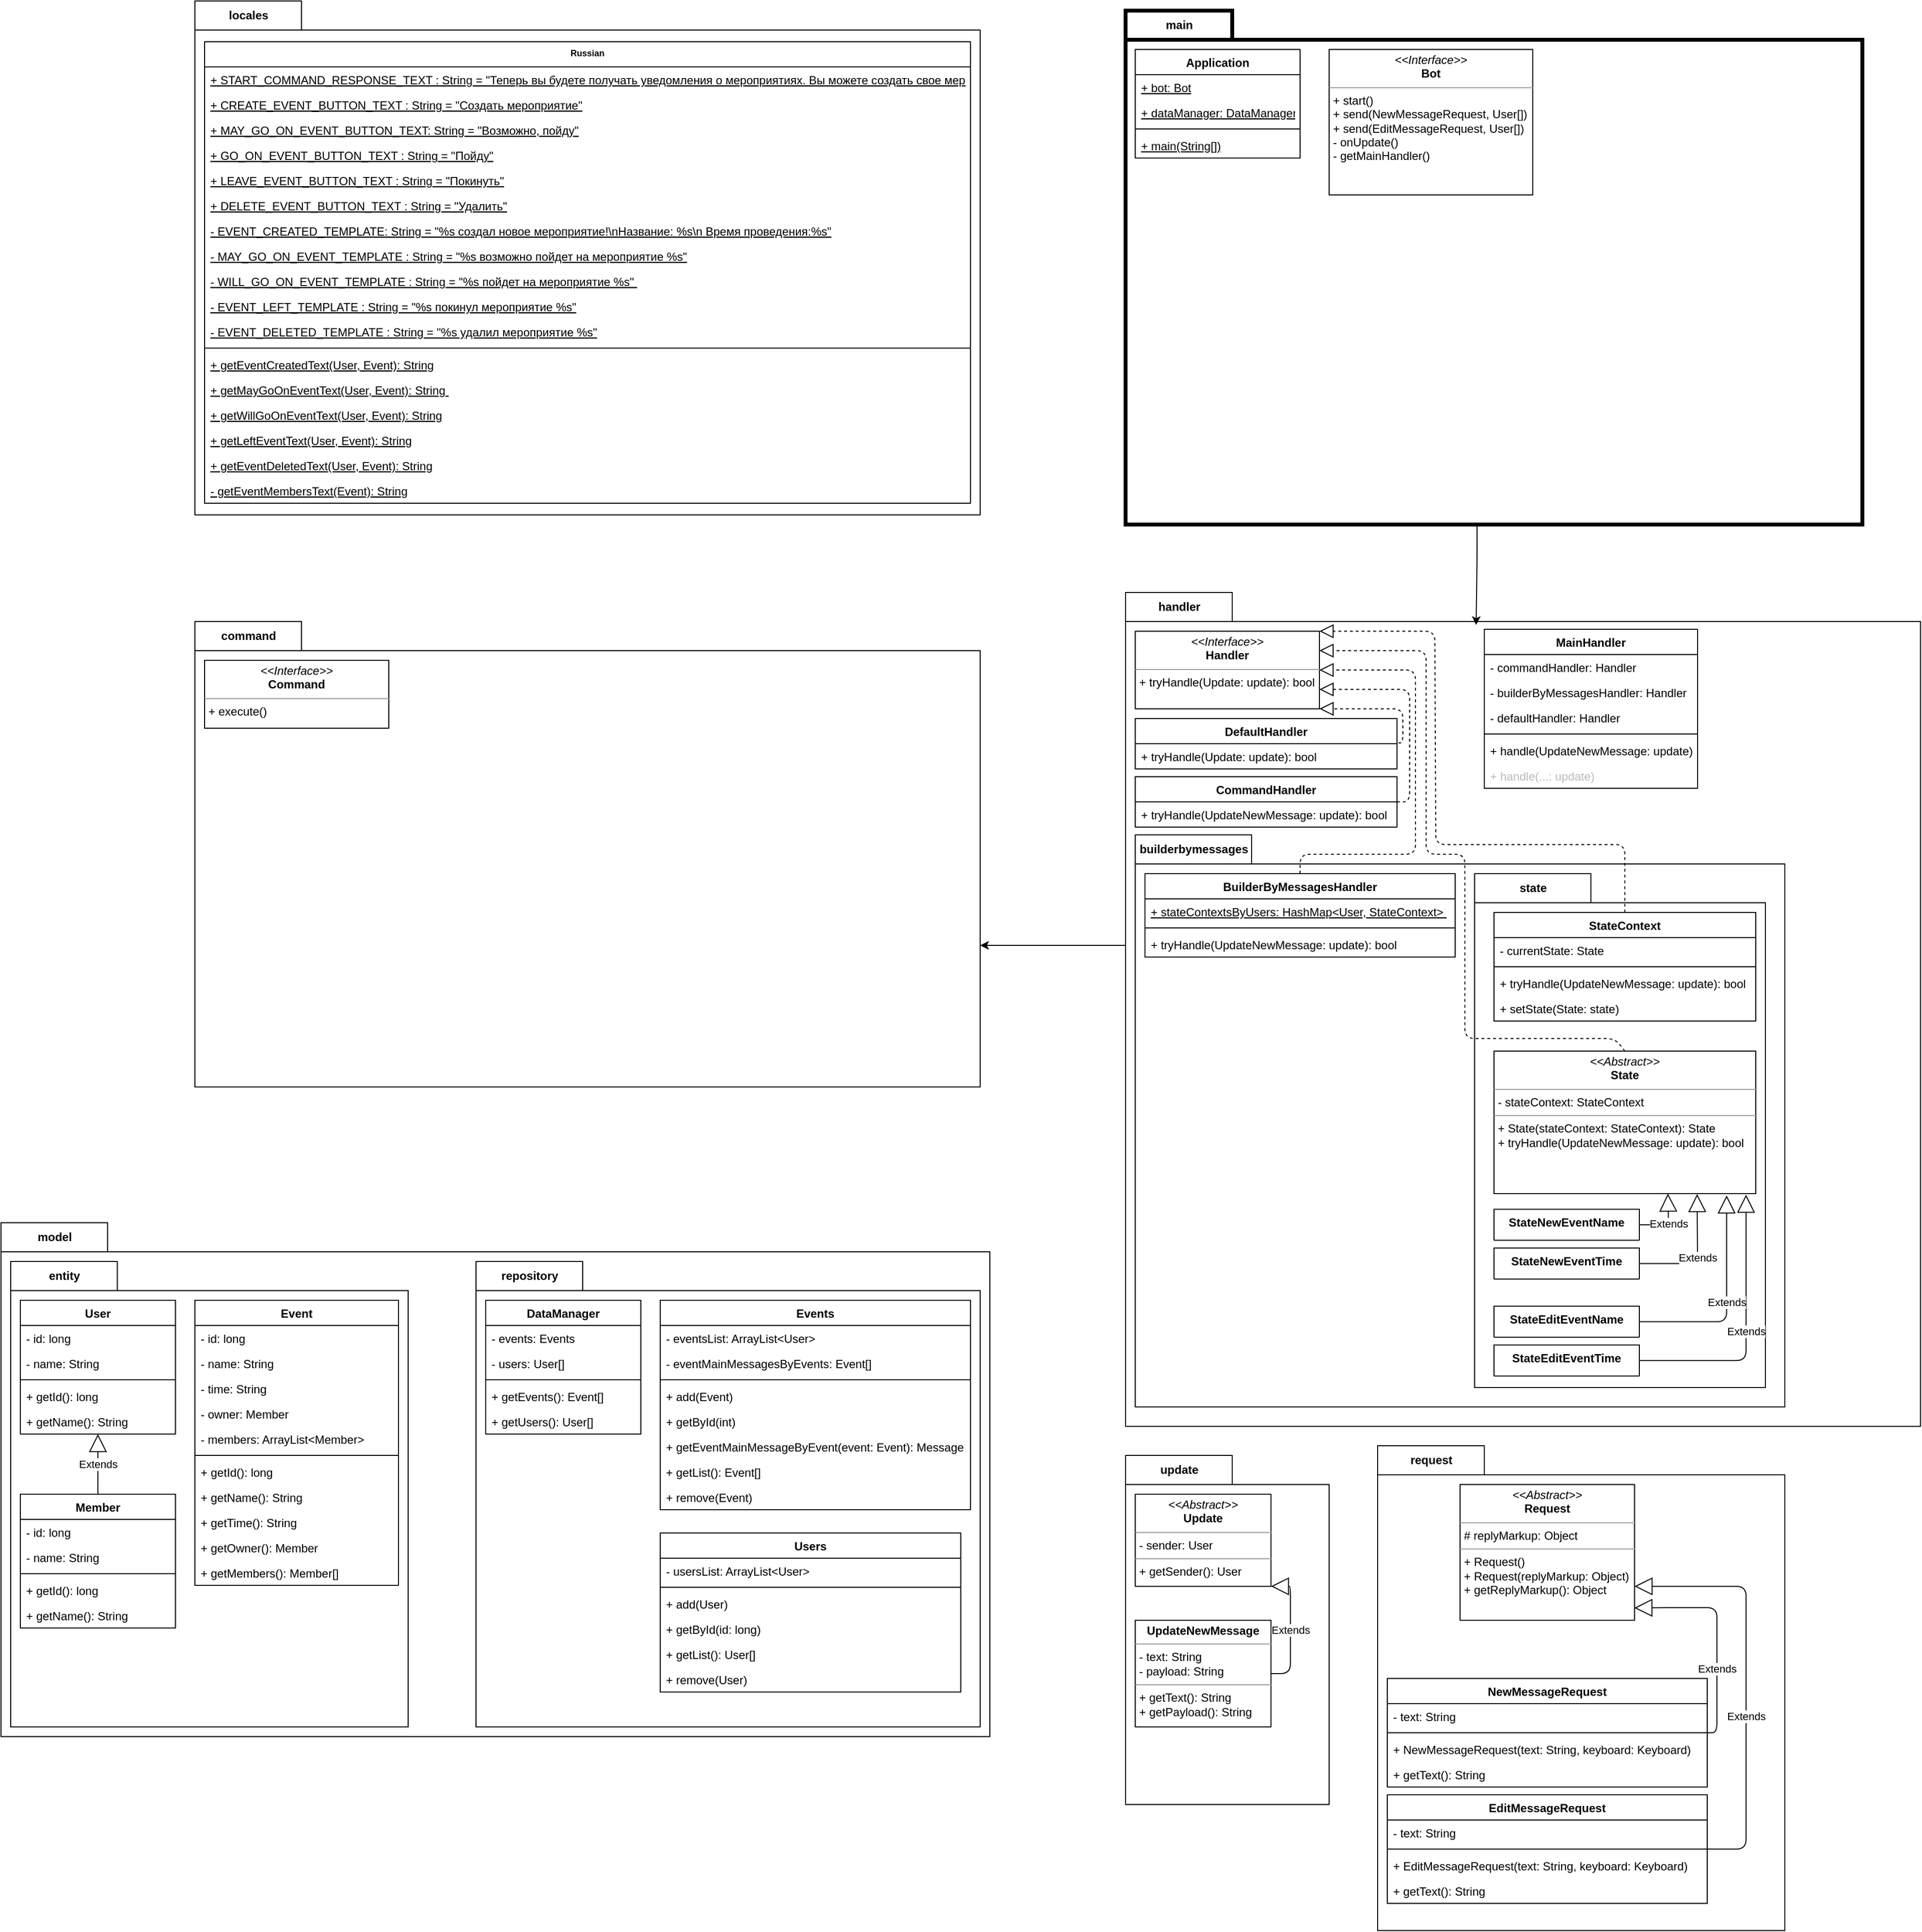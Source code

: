 <mxfile version="14.3.0" type="github">
  <diagram id="Xb4VBxsHIV5QUS3rKN3F" name="Page-1">
    <mxGraphModel dx="2249" dy="2008" grid="1" gridSize="10" guides="1" tooltips="1" connect="1" arrows="1" fold="1" page="1" pageScale="1" pageWidth="827" pageHeight="1169" background="none" math="0" shadow="0">
      <root>
        <mxCell id="0" />
        <mxCell id="1" parent="0" />
        <object label="model" id="UDVTchjKbU1Y_iN-SW1D-1">
          <mxCell style="shape=folder;fontStyle=1;tabWidth=110;tabHeight=30;tabPosition=left;html=1;boundedLbl=1;labelInHeader=1;container=1;collapsible=0;recursiveResize=0;" parent="1" vertex="1">
            <mxGeometry x="-440" y="480" width="1020" height="530" as="geometry" />
          </mxCell>
        </object>
        <mxCell id="UDVTchjKbU1Y_iN-SW1D-7" value="repository" style="shape=folder;fontStyle=1;tabWidth=110;tabHeight=30;tabPosition=left;html=1;boundedLbl=1;labelInHeader=1;container=1;collapsible=0;recursiveResize=0;" parent="UDVTchjKbU1Y_iN-SW1D-1" vertex="1">
          <mxGeometry x="490" y="40" width="520" height="480" as="geometry" />
        </mxCell>
        <mxCell id="UDVTchjKbU1Y_iN-SW1D-129" value="DataManager" style="swimlane;fontStyle=1;align=center;verticalAlign=top;childLayout=stackLayout;horizontal=1;startSize=26;horizontalStack=0;resizeParent=1;resizeParentMax=0;resizeLast=0;collapsible=1;marginBottom=0;strokeWidth=1;gradientColor=none;" parent="UDVTchjKbU1Y_iN-SW1D-7" vertex="1">
          <mxGeometry x="10" y="40" width="160" height="138" as="geometry" />
        </mxCell>
        <mxCell id="UDVTchjKbU1Y_iN-SW1D-130" value="- events: Events" style="text;strokeColor=none;fillColor=none;align=left;verticalAlign=top;spacingLeft=4;spacingRight=4;overflow=hidden;rotatable=0;points=[[0,0.5],[1,0.5]];portConstraint=eastwest;fontStyle=0;" parent="UDVTchjKbU1Y_iN-SW1D-129" vertex="1">
          <mxGeometry y="26" width="160" height="26" as="geometry" />
        </mxCell>
        <mxCell id="UDVTchjKbU1Y_iN-SW1D-131" value="- users: User[]" style="text;strokeColor=none;fillColor=none;align=left;verticalAlign=top;spacingLeft=4;spacingRight=4;overflow=hidden;rotatable=0;points=[[0,0.5],[1,0.5]];portConstraint=eastwest;fontStyle=0;" parent="UDVTchjKbU1Y_iN-SW1D-129" vertex="1">
          <mxGeometry y="52" width="160" height="26" as="geometry" />
        </mxCell>
        <mxCell id="UDVTchjKbU1Y_iN-SW1D-132" value="" style="line;strokeWidth=1;fillColor=none;align=left;verticalAlign=middle;spacingTop=-1;spacingLeft=3;spacingRight=3;rotatable=0;labelPosition=right;points=[];portConstraint=eastwest;" parent="UDVTchjKbU1Y_iN-SW1D-129" vertex="1">
          <mxGeometry y="78" width="160" height="8" as="geometry" />
        </mxCell>
        <mxCell id="UDVTchjKbU1Y_iN-SW1D-133" value="+ getEvents(): Event[]" style="text;strokeColor=none;fillColor=none;align=left;verticalAlign=top;spacingLeft=4;spacingRight=4;overflow=hidden;rotatable=0;points=[[0,0.5],[1,0.5]];portConstraint=eastwest;fontStyle=0;" parent="UDVTchjKbU1Y_iN-SW1D-129" vertex="1">
          <mxGeometry y="86" width="160" height="26" as="geometry" />
        </mxCell>
        <mxCell id="UDVTchjKbU1Y_iN-SW1D-134" value="+ getUsers(): User[]" style="text;strokeColor=none;fillColor=none;align=left;verticalAlign=top;spacingLeft=4;spacingRight=4;overflow=hidden;rotatable=0;points=[[0,0.5],[1,0.5]];portConstraint=eastwest;fontStyle=0;" parent="UDVTchjKbU1Y_iN-SW1D-129" vertex="1">
          <mxGeometry y="112" width="160" height="26" as="geometry" />
        </mxCell>
        <mxCell id="UDVTchjKbU1Y_iN-SW1D-135" value="Events" style="swimlane;fontStyle=1;align=center;verticalAlign=top;childLayout=stackLayout;horizontal=1;startSize=26;horizontalStack=0;resizeParent=1;resizeParentMax=0;resizeLast=0;collapsible=1;marginBottom=0;strokeWidth=1;gradientColor=none;" parent="UDVTchjKbU1Y_iN-SW1D-7" vertex="1">
          <mxGeometry x="190" y="40" width="320" height="216" as="geometry" />
        </mxCell>
        <mxCell id="UDVTchjKbU1Y_iN-SW1D-136" value="- eventsList: ArrayList&lt;User&gt;" style="text;strokeColor=none;fillColor=none;align=left;verticalAlign=top;spacingLeft=4;spacingRight=4;overflow=hidden;rotatable=0;points=[[0,0.5],[1,0.5]];portConstraint=eastwest;fontStyle=0;" parent="UDVTchjKbU1Y_iN-SW1D-135" vertex="1">
          <mxGeometry y="26" width="320" height="26" as="geometry" />
        </mxCell>
        <mxCell id="UDVTchjKbU1Y_iN-SW1D-141" value="- eventMainMessagesByEvents: Event[]" style="text;strokeColor=none;fillColor=none;align=left;verticalAlign=top;spacingLeft=4;spacingRight=4;overflow=hidden;rotatable=0;points=[[0,0.5],[1,0.5]];portConstraint=eastwest;fontStyle=0;labelBorderColor=none;" parent="UDVTchjKbU1Y_iN-SW1D-135" vertex="1">
          <mxGeometry y="52" width="320" height="26" as="geometry" />
        </mxCell>
        <mxCell id="UDVTchjKbU1Y_iN-SW1D-138" value="" style="line;strokeWidth=1;fillColor=none;align=left;verticalAlign=middle;spacingTop=-1;spacingLeft=3;spacingRight=3;rotatable=0;labelPosition=right;points=[];portConstraint=eastwest;" parent="UDVTchjKbU1Y_iN-SW1D-135" vertex="1">
          <mxGeometry y="78" width="320" height="8" as="geometry" />
        </mxCell>
        <mxCell id="UDVTchjKbU1Y_iN-SW1D-139" value="+ add(Event)" style="text;strokeColor=none;fillColor=none;align=left;verticalAlign=top;spacingLeft=4;spacingRight=4;overflow=hidden;rotatable=0;points=[[0,0.5],[1,0.5]];portConstraint=eastwest;fontStyle=0;" parent="UDVTchjKbU1Y_iN-SW1D-135" vertex="1">
          <mxGeometry y="86" width="320" height="26" as="geometry" />
        </mxCell>
        <mxCell id="UDVTchjKbU1Y_iN-SW1D-162" value="+ getById(int)" style="text;strokeColor=none;fillColor=none;align=left;verticalAlign=top;spacingLeft=4;spacingRight=4;overflow=hidden;rotatable=0;points=[[0,0.5],[1,0.5]];portConstraint=eastwest;fontStyle=0;" parent="UDVTchjKbU1Y_iN-SW1D-135" vertex="1">
          <mxGeometry y="112" width="320" height="26" as="geometry" />
        </mxCell>
        <mxCell id="UDVTchjKbU1Y_iN-SW1D-163" value="+ getEventMainMessageByEvent(event: Event): Message" style="text;strokeColor=none;fillColor=none;align=left;verticalAlign=top;spacingLeft=4;spacingRight=4;overflow=hidden;rotatable=0;points=[[0,0.5],[1,0.5]];portConstraint=eastwest;fontStyle=0;" parent="UDVTchjKbU1Y_iN-SW1D-135" vertex="1">
          <mxGeometry y="138" width="320" height="26" as="geometry" />
        </mxCell>
        <mxCell id="UDVTchjKbU1Y_iN-SW1D-161" value="+ getList(): Event[]" style="text;strokeColor=none;fillColor=none;align=left;verticalAlign=top;spacingLeft=4;spacingRight=4;overflow=hidden;rotatable=0;points=[[0,0.5],[1,0.5]];portConstraint=eastwest;fontStyle=0;" parent="UDVTchjKbU1Y_iN-SW1D-135" vertex="1">
          <mxGeometry y="164" width="320" height="26" as="geometry" />
        </mxCell>
        <mxCell id="UDVTchjKbU1Y_iN-SW1D-143" value="+ remove(Event)" style="text;strokeColor=none;fillColor=none;align=left;verticalAlign=top;spacingLeft=4;spacingRight=4;overflow=hidden;rotatable=0;points=[[0,0.5],[1,0.5]];portConstraint=eastwest;fontStyle=0;" parent="UDVTchjKbU1Y_iN-SW1D-135" vertex="1">
          <mxGeometry y="190" width="320" height="26" as="geometry" />
        </mxCell>
        <mxCell id="UDVTchjKbU1Y_iN-SW1D-145" value="Users" style="swimlane;fontStyle=1;align=center;verticalAlign=top;childLayout=stackLayout;horizontal=1;startSize=26;horizontalStack=0;resizeParent=1;resizeParentMax=0;resizeLast=0;collapsible=1;marginBottom=0;strokeWidth=1;gradientColor=none;" parent="UDVTchjKbU1Y_iN-SW1D-7" vertex="1">
          <mxGeometry x="190" y="280" width="310" height="164" as="geometry" />
        </mxCell>
        <mxCell id="UDVTchjKbU1Y_iN-SW1D-146" value="- usersList: ArrayList&lt;User&gt;" style="text;strokeColor=none;fillColor=none;align=left;verticalAlign=top;spacingLeft=4;spacingRight=4;overflow=hidden;rotatable=0;points=[[0,0.5],[1,0.5]];portConstraint=eastwest;fontStyle=0;" parent="UDVTchjKbU1Y_iN-SW1D-145" vertex="1">
          <mxGeometry y="26" width="310" height="26" as="geometry" />
        </mxCell>
        <mxCell id="UDVTchjKbU1Y_iN-SW1D-148" value="" style="line;strokeWidth=1;fillColor=none;align=left;verticalAlign=middle;spacingTop=-1;spacingLeft=3;spacingRight=3;rotatable=0;labelPosition=right;points=[];portConstraint=eastwest;" parent="UDVTchjKbU1Y_iN-SW1D-145" vertex="1">
          <mxGeometry y="52" width="310" height="8" as="geometry" />
        </mxCell>
        <mxCell id="UDVTchjKbU1Y_iN-SW1D-149" value="+ add(User)" style="text;strokeColor=none;fillColor=none;align=left;verticalAlign=top;spacingLeft=4;spacingRight=4;overflow=hidden;rotatable=0;points=[[0,0.5],[1,0.5]];portConstraint=eastwest;fontStyle=0;" parent="UDVTchjKbU1Y_iN-SW1D-145" vertex="1">
          <mxGeometry y="60" width="310" height="26" as="geometry" />
        </mxCell>
        <mxCell id="UDVTchjKbU1Y_iN-SW1D-155" value="+ getById(id: long)" style="text;strokeColor=none;fillColor=none;align=left;verticalAlign=top;spacingLeft=4;spacingRight=4;overflow=hidden;rotatable=0;points=[[0,0.5],[1,0.5]];portConstraint=eastwest;fontStyle=0;" parent="UDVTchjKbU1Y_iN-SW1D-145" vertex="1">
          <mxGeometry y="86" width="310" height="26" as="geometry" />
        </mxCell>
        <mxCell id="UDVTchjKbU1Y_iN-SW1D-160" value="+ getList(): User[]" style="text;strokeColor=none;fillColor=none;align=left;verticalAlign=top;spacingLeft=4;spacingRight=4;overflow=hidden;rotatable=0;points=[[0,0.5],[1,0.5]];portConstraint=eastwest;fontStyle=0;" parent="UDVTchjKbU1Y_iN-SW1D-145" vertex="1">
          <mxGeometry y="112" width="310" height="26" as="geometry" />
        </mxCell>
        <mxCell id="UDVTchjKbU1Y_iN-SW1D-152" value="+ remove(User)" style="text;strokeColor=none;fillColor=none;align=left;verticalAlign=top;spacingLeft=4;spacingRight=4;overflow=hidden;rotatable=0;points=[[0,0.5],[1,0.5]];portConstraint=eastwest;fontStyle=0;" parent="UDVTchjKbU1Y_iN-SW1D-145" vertex="1">
          <mxGeometry y="138" width="310" height="26" as="geometry" />
        </mxCell>
        <mxCell id="UDVTchjKbU1Y_iN-SW1D-6" value="entity" style="shape=folder;fontStyle=1;tabWidth=110;tabHeight=30;tabPosition=left;html=1;boundedLbl=1;labelInHeader=1;container=1;collapsible=0;recursiveResize=0;" parent="UDVTchjKbU1Y_iN-SW1D-1" vertex="1">
          <mxGeometry x="10" y="40" width="410" height="480" as="geometry" />
        </mxCell>
        <mxCell id="UDVTchjKbU1Y_iN-SW1D-54" value="User" style="swimlane;fontStyle=1;align=center;verticalAlign=top;childLayout=stackLayout;horizontal=1;startSize=26;horizontalStack=0;resizeParent=1;resizeParentMax=0;resizeLast=0;collapsible=1;marginBottom=0;strokeWidth=1;gradientColor=none;" parent="UDVTchjKbU1Y_iN-SW1D-6" vertex="1">
          <mxGeometry x="10" y="40" width="160" height="138" as="geometry" />
        </mxCell>
        <mxCell id="UDVTchjKbU1Y_iN-SW1D-55" value="- id: long" style="text;strokeColor=none;fillColor=none;align=left;verticalAlign=top;spacingLeft=4;spacingRight=4;overflow=hidden;rotatable=0;points=[[0,0.5],[1,0.5]];portConstraint=eastwest;fontStyle=0;" parent="UDVTchjKbU1Y_iN-SW1D-54" vertex="1">
          <mxGeometry y="26" width="160" height="26" as="geometry" />
        </mxCell>
        <mxCell id="UDVTchjKbU1Y_iN-SW1D-59" value="- name: String" style="text;strokeColor=none;fillColor=none;align=left;verticalAlign=top;spacingLeft=4;spacingRight=4;overflow=hidden;rotatable=0;points=[[0,0.5],[1,0.5]];portConstraint=eastwest;fontStyle=0;" parent="UDVTchjKbU1Y_iN-SW1D-54" vertex="1">
          <mxGeometry y="52" width="160" height="26" as="geometry" />
        </mxCell>
        <mxCell id="UDVTchjKbU1Y_iN-SW1D-57" value="" style="line;strokeWidth=1;fillColor=none;align=left;verticalAlign=middle;spacingTop=-1;spacingLeft=3;spacingRight=3;rotatable=0;labelPosition=right;points=[];portConstraint=eastwest;" parent="UDVTchjKbU1Y_iN-SW1D-54" vertex="1">
          <mxGeometry y="78" width="160" height="8" as="geometry" />
        </mxCell>
        <mxCell id="UDVTchjKbU1Y_iN-SW1D-58" value="+ getId(): long" style="text;strokeColor=none;fillColor=none;align=left;verticalAlign=top;spacingLeft=4;spacingRight=4;overflow=hidden;rotatable=0;points=[[0,0.5],[1,0.5]];portConstraint=eastwest;fontStyle=0;" parent="UDVTchjKbU1Y_iN-SW1D-54" vertex="1">
          <mxGeometry y="86" width="160" height="26" as="geometry" />
        </mxCell>
        <mxCell id="UDVTchjKbU1Y_iN-SW1D-62" value="+ getName(): String" style="text;strokeColor=none;fillColor=none;align=left;verticalAlign=top;spacingLeft=4;spacingRight=4;overflow=hidden;rotatable=0;points=[[0,0.5],[1,0.5]];portConstraint=eastwest;fontStyle=0;" parent="UDVTchjKbU1Y_iN-SW1D-54" vertex="1">
          <mxGeometry y="112" width="160" height="26" as="geometry" />
        </mxCell>
        <mxCell id="UDVTchjKbU1Y_iN-SW1D-63" value="Event" style="swimlane;fontStyle=1;align=center;verticalAlign=top;childLayout=stackLayout;horizontal=1;startSize=26;horizontalStack=0;resizeParent=1;resizeParentMax=0;resizeLast=0;collapsible=1;marginBottom=0;strokeWidth=1;gradientColor=none;" parent="UDVTchjKbU1Y_iN-SW1D-6" vertex="1">
          <mxGeometry x="190" y="40" width="210" height="294" as="geometry">
            <mxRectangle x="190" y="40" width="60" height="26" as="alternateBounds" />
          </mxGeometry>
        </mxCell>
        <mxCell id="UDVTchjKbU1Y_iN-SW1D-64" value="- id: long" style="text;strokeColor=none;fillColor=none;align=left;verticalAlign=top;spacingLeft=4;spacingRight=4;overflow=hidden;rotatable=0;points=[[0,0.5],[1,0.5]];portConstraint=eastwest;fontStyle=0;" parent="UDVTchjKbU1Y_iN-SW1D-63" vertex="1">
          <mxGeometry y="26" width="210" height="26" as="geometry" />
        </mxCell>
        <mxCell id="UDVTchjKbU1Y_iN-SW1D-65" value="- name: String" style="text;strokeColor=none;fillColor=none;align=left;verticalAlign=top;spacingLeft=4;spacingRight=4;overflow=hidden;rotatable=0;points=[[0,0.5],[1,0.5]];portConstraint=eastwest;fontStyle=0;" parent="UDVTchjKbU1Y_iN-SW1D-63" vertex="1">
          <mxGeometry y="52" width="210" height="26" as="geometry" />
        </mxCell>
        <mxCell id="UDVTchjKbU1Y_iN-SW1D-69" value="- time: String" style="text;strokeColor=none;fillColor=none;align=left;verticalAlign=top;spacingLeft=4;spacingRight=4;overflow=hidden;rotatable=0;points=[[0,0.5],[1,0.5]];portConstraint=eastwest;fontStyle=0;" parent="UDVTchjKbU1Y_iN-SW1D-63" vertex="1">
          <mxGeometry y="78" width="210" height="26" as="geometry" />
        </mxCell>
        <mxCell id="UDVTchjKbU1Y_iN-SW1D-70" value="- owner: Member" style="text;strokeColor=none;fillColor=none;align=left;verticalAlign=top;spacingLeft=4;spacingRight=4;overflow=hidden;rotatable=0;points=[[0,0.5],[1,0.5]];portConstraint=eastwest;fontStyle=0;" parent="UDVTchjKbU1Y_iN-SW1D-63" vertex="1">
          <mxGeometry y="104" width="210" height="26" as="geometry" />
        </mxCell>
        <mxCell id="UDVTchjKbU1Y_iN-SW1D-90" value="- members: ArrayList&lt;Member&gt;" style="text;strokeColor=none;fillColor=none;align=left;verticalAlign=top;spacingLeft=4;spacingRight=4;overflow=hidden;rotatable=0;points=[[0,0.5],[1,0.5]];portConstraint=eastwest;fontStyle=0;" parent="UDVTchjKbU1Y_iN-SW1D-63" vertex="1">
          <mxGeometry y="130" width="210" height="26" as="geometry" />
        </mxCell>
        <mxCell id="UDVTchjKbU1Y_iN-SW1D-66" value="" style="line;strokeWidth=1;fillColor=none;align=left;verticalAlign=middle;spacingTop=-1;spacingLeft=3;spacingRight=3;rotatable=0;labelPosition=right;points=[];portConstraint=eastwest;" parent="UDVTchjKbU1Y_iN-SW1D-63" vertex="1">
          <mxGeometry y="156" width="210" height="8" as="geometry" />
        </mxCell>
        <mxCell id="UDVTchjKbU1Y_iN-SW1D-67" value="+ getId(): long" style="text;strokeColor=none;fillColor=none;align=left;verticalAlign=top;spacingLeft=4;spacingRight=4;overflow=hidden;rotatable=0;points=[[0,0.5],[1,0.5]];portConstraint=eastwest;fontStyle=0;" parent="UDVTchjKbU1Y_iN-SW1D-63" vertex="1">
          <mxGeometry y="164" width="210" height="26" as="geometry" />
        </mxCell>
        <mxCell id="UDVTchjKbU1Y_iN-SW1D-68" value="+ getName(): String" style="text;strokeColor=none;fillColor=none;align=left;verticalAlign=top;spacingLeft=4;spacingRight=4;overflow=hidden;rotatable=0;points=[[0,0.5],[1,0.5]];portConstraint=eastwest;fontStyle=0;" parent="UDVTchjKbU1Y_iN-SW1D-63" vertex="1">
          <mxGeometry y="190" width="210" height="26" as="geometry" />
        </mxCell>
        <mxCell id="UDVTchjKbU1Y_iN-SW1D-91" value="+ getTime(): String" style="text;strokeColor=none;fillColor=none;align=left;verticalAlign=top;spacingLeft=4;spacingRight=4;overflow=hidden;rotatable=0;points=[[0,0.5],[1,0.5]];portConstraint=eastwest;fontStyle=0;" parent="UDVTchjKbU1Y_iN-SW1D-63" vertex="1">
          <mxGeometry y="216" width="210" height="26" as="geometry" />
        </mxCell>
        <mxCell id="UDVTchjKbU1Y_iN-SW1D-92" value="+ getOwner(): Member" style="text;strokeColor=none;fillColor=none;align=left;verticalAlign=top;spacingLeft=4;spacingRight=4;overflow=hidden;rotatable=0;points=[[0,0.5],[1,0.5]];portConstraint=eastwest;fontStyle=0;" parent="UDVTchjKbU1Y_iN-SW1D-63" vertex="1">
          <mxGeometry y="242" width="210" height="26" as="geometry" />
        </mxCell>
        <mxCell id="UDVTchjKbU1Y_iN-SW1D-93" value="+ getMembers(): Member[]" style="text;strokeColor=none;fillColor=none;align=left;verticalAlign=top;spacingLeft=4;spacingRight=4;overflow=hidden;rotatable=0;points=[[0,0.5],[1,0.5]];portConstraint=eastwest;fontStyle=0;" parent="UDVTchjKbU1Y_iN-SW1D-63" vertex="1">
          <mxGeometry y="268" width="210" height="26" as="geometry" />
        </mxCell>
        <mxCell id="UDVTchjKbU1Y_iN-SW1D-108" value="Member" style="swimlane;fontStyle=1;align=center;verticalAlign=top;childLayout=stackLayout;horizontal=1;startSize=26;horizontalStack=0;resizeParent=1;resizeParentMax=0;resizeLast=0;collapsible=1;marginBottom=0;strokeWidth=1;gradientColor=none;" parent="UDVTchjKbU1Y_iN-SW1D-6" vertex="1">
          <mxGeometry x="10" y="240" width="160" height="138" as="geometry" />
        </mxCell>
        <mxCell id="UDVTchjKbU1Y_iN-SW1D-109" value="- id: long" style="text;strokeColor=none;fillColor=none;align=left;verticalAlign=top;spacingLeft=4;spacingRight=4;overflow=hidden;rotatable=0;points=[[0,0.5],[1,0.5]];portConstraint=eastwest;fontStyle=0;" parent="UDVTchjKbU1Y_iN-SW1D-108" vertex="1">
          <mxGeometry y="26" width="160" height="26" as="geometry" />
        </mxCell>
        <mxCell id="UDVTchjKbU1Y_iN-SW1D-110" value="- name: String" style="text;strokeColor=none;fillColor=none;align=left;verticalAlign=top;spacingLeft=4;spacingRight=4;overflow=hidden;rotatable=0;points=[[0,0.5],[1,0.5]];portConstraint=eastwest;fontStyle=0;" parent="UDVTchjKbU1Y_iN-SW1D-108" vertex="1">
          <mxGeometry y="52" width="160" height="26" as="geometry" />
        </mxCell>
        <mxCell id="UDVTchjKbU1Y_iN-SW1D-111" value="" style="line;strokeWidth=1;fillColor=none;align=left;verticalAlign=middle;spacingTop=-1;spacingLeft=3;spacingRight=3;rotatable=0;labelPosition=right;points=[];portConstraint=eastwest;" parent="UDVTchjKbU1Y_iN-SW1D-108" vertex="1">
          <mxGeometry y="78" width="160" height="8" as="geometry" />
        </mxCell>
        <mxCell id="UDVTchjKbU1Y_iN-SW1D-112" value="+ getId(): long" style="text;strokeColor=none;fillColor=none;align=left;verticalAlign=top;spacingLeft=4;spacingRight=4;overflow=hidden;rotatable=0;points=[[0,0.5],[1,0.5]];portConstraint=eastwest;fontStyle=0;" parent="UDVTchjKbU1Y_iN-SW1D-108" vertex="1">
          <mxGeometry y="86" width="160" height="26" as="geometry" />
        </mxCell>
        <mxCell id="UDVTchjKbU1Y_iN-SW1D-113" value="+ getName(): String" style="text;strokeColor=none;fillColor=none;align=left;verticalAlign=top;spacingLeft=4;spacingRight=4;overflow=hidden;rotatable=0;points=[[0,0.5],[1,0.5]];portConstraint=eastwest;fontStyle=0;" parent="UDVTchjKbU1Y_iN-SW1D-108" vertex="1">
          <mxGeometry y="112" width="160" height="26" as="geometry" />
        </mxCell>
        <mxCell id="UDVTchjKbU1Y_iN-SW1D-116" value="Extends" style="endArrow=block;endSize=16;endFill=0;html=1;exitX=0.5;exitY=0;exitDx=0;exitDy=0;entryX=0.5;entryY=1;entryDx=0;entryDy=0;" parent="UDVTchjKbU1Y_iN-SW1D-6" source="UDVTchjKbU1Y_iN-SW1D-108" target="UDVTchjKbU1Y_iN-SW1D-54" edge="1">
          <mxGeometry width="160" relative="1" as="geometry">
            <mxPoint x="150" y="190" as="sourcePoint" />
            <mxPoint x="310" y="190" as="targetPoint" />
          </mxGeometry>
        </mxCell>
        <mxCell id="UDVTchjKbU1Y_iN-SW1D-3" value="command" style="shape=folder;fontStyle=1;tabWidth=110;tabHeight=30;tabPosition=left;html=1;boundedLbl=1;labelInHeader=1;container=1;collapsible=0;recursiveResize=0;" parent="1" vertex="1">
          <mxGeometry x="-240" y="-140" width="810" height="480" as="geometry" />
        </mxCell>
        <mxCell id="UDVTchjKbU1Y_iN-SW1D-42" value="&lt;p style=&quot;margin: 0px ; margin-top: 4px ; text-align: center&quot;&gt;&lt;i&gt;&amp;lt;&amp;lt;Interface&amp;gt;&amp;gt;&lt;/i&gt;&lt;br&gt;&lt;b&gt;Command&lt;/b&gt;&lt;/p&gt;&lt;hr size=&quot;1&quot;&gt;&lt;p style=&quot;margin: 0px ; margin-left: 4px&quot;&gt;&lt;/p&gt;&lt;p style=&quot;margin: 0px ; margin-left: 4px&quot;&gt;+ execute()&lt;/p&gt;" style="verticalAlign=top;align=left;overflow=fill;fontSize=12;fontFamily=Helvetica;html=1;strokeWidth=1;gradientColor=none;" parent="UDVTchjKbU1Y_iN-SW1D-3" vertex="1">
          <mxGeometry x="10" y="40" width="190" height="70" as="geometry" />
        </mxCell>
        <mxCell id="UDVTchjKbU1Y_iN-SW1D-4" value="update" style="shape=folder;fontStyle=1;tabWidth=110;tabHeight=30;tabPosition=left;html=1;boundedLbl=1;labelInHeader=1;container=1;collapsible=0;recursiveResize=0;" parent="1" vertex="1">
          <mxGeometry x="720" y="720" width="210" height="360" as="geometry" />
        </mxCell>
        <mxCell id="UDVTchjKbU1Y_iN-SW1D-234" value="&lt;p style=&quot;margin: 0px ; margin-top: 4px ; text-align: center&quot;&gt;&lt;i&gt;&amp;lt;&amp;lt;Abstract&amp;gt;&amp;gt;&lt;/i&gt;&lt;br&gt;&lt;b&gt;Update&lt;/b&gt;&lt;/p&gt;&lt;hr size=&quot;1&quot;&gt;&lt;p style=&quot;margin: 0px ; margin-left: 4px&quot;&gt;- sender: User&lt;br&gt;&lt;/p&gt;&lt;hr size=&quot;1&quot;&gt;&lt;p style=&quot;margin: 0px ; margin-left: 4px&quot;&gt;+ getSender(): User&lt;/p&gt;" style="verticalAlign=top;align=left;overflow=fill;fontSize=12;fontFamily=Helvetica;html=1;strokeWidth=1;gradientColor=none;" parent="UDVTchjKbU1Y_iN-SW1D-4" vertex="1">
          <mxGeometry x="10" y="40" width="140" height="95" as="geometry" />
        </mxCell>
        <mxCell id="UDVTchjKbU1Y_iN-SW1D-235" value="&lt;p style=&quot;margin: 0px ; margin-top: 4px ; text-align: center&quot;&gt;&lt;b&gt;UpdateNewMessage&lt;/b&gt;&lt;/p&gt;&lt;hr size=&quot;1&quot;&gt;&lt;p style=&quot;margin: 0px ; margin-left: 4px&quot;&gt;&lt;span&gt;- text: String&lt;/span&gt;&lt;br&gt;&lt;/p&gt;&lt;p style=&quot;margin: 0px ; margin-left: 4px&quot;&gt;- payload: String&lt;/p&gt;&lt;hr size=&quot;1&quot;&gt;&lt;p style=&quot;margin: 0px ; margin-left: 4px&quot;&gt;&lt;span&gt;+ getText(): String&lt;/span&gt;&lt;br&gt;&lt;/p&gt;&lt;p style=&quot;margin: 0px ; margin-left: 4px&quot;&gt;+ getPayload(): String&lt;/p&gt;" style="verticalAlign=top;align=left;overflow=fill;fontSize=12;fontFamily=Helvetica;html=1;strokeWidth=1;gradientColor=none;" parent="UDVTchjKbU1Y_iN-SW1D-4" vertex="1">
          <mxGeometry x="10" y="170" width="140" height="110" as="geometry" />
        </mxCell>
        <mxCell id="UDVTchjKbU1Y_iN-SW1D-236" value="Extends" style="endArrow=block;endSize=16;endFill=0;html=1;entryX=1;entryY=1;entryDx=0;entryDy=0;exitX=1;exitY=0.5;exitDx=0;exitDy=0;" parent="UDVTchjKbU1Y_iN-SW1D-4" source="UDVTchjKbU1Y_iN-SW1D-235" target="UDVTchjKbU1Y_iN-SW1D-234" edge="1">
          <mxGeometry width="160" relative="1" as="geometry">
            <mxPoint x="162.419" y="760" as="sourcePoint" />
            <mxPoint x="138.226" y="700" as="targetPoint" />
            <Array as="points">
              <mxPoint x="170" y="225" />
              <mxPoint x="170" y="200" />
              <mxPoint x="170" y="135" />
            </Array>
          </mxGeometry>
        </mxCell>
        <mxCell id="UDVTchjKbU1Y_iN-SW1D-21" style="edgeStyle=orthogonalEdgeStyle;orthogonalLoop=1;jettySize=auto;html=1;" parent="1" source="UDVTchjKbU1Y_iN-SW1D-5" target="UDVTchjKbU1Y_iN-SW1D-3" edge="1">
          <mxGeometry relative="1" as="geometry">
            <Array as="points">
              <mxPoint x="680" y="194" />
              <mxPoint x="680" y="194" />
            </Array>
          </mxGeometry>
        </mxCell>
        <mxCell id="UDVTchjKbU1Y_iN-SW1D-5" value="handler" style="shape=folder;fontStyle=1;tabWidth=110;tabHeight=30;tabPosition=left;html=1;boundedLbl=1;labelInHeader=1;container=1;collapsible=0;recursiveResize=0;" parent="1" vertex="1">
          <mxGeometry x="720" y="-170" width="820" height="860" as="geometry" />
        </mxCell>
        <mxCell id="UDVTchjKbU1Y_iN-SW1D-26" value="&lt;p style=&quot;margin: 0px ; margin-top: 4px ; text-align: center&quot;&gt;&lt;i&gt;&amp;lt;&amp;lt;Interface&amp;gt;&amp;gt;&lt;/i&gt;&lt;br&gt;&lt;b&gt;Handler&lt;/b&gt;&lt;/p&gt;&lt;hr size=&quot;1&quot;&gt;&lt;p style=&quot;margin: 0px ; margin-left: 4px&quot;&gt;&lt;span&gt;+ tryHandle(Update: update): bool&lt;/span&gt;&lt;br&gt;&lt;/p&gt;" style="verticalAlign=top;align=left;overflow=fill;fontSize=12;fontFamily=Helvetica;html=1;strokeWidth=1;gradientColor=none;" parent="UDVTchjKbU1Y_iN-SW1D-5" vertex="1">
          <mxGeometry x="10" y="40" width="190" height="80" as="geometry" />
        </mxCell>
        <object label="MainHandler" id="oBsvBSJuGlpAfgV_PUg1-1">
          <mxCell style="swimlane;fontStyle=1;align=center;verticalAlign=top;childLayout=stackLayout;horizontal=1;startSize=26;horizontalStack=0;resizeParent=1;resizeParentMax=0;resizeLast=0;collapsible=1;marginBottom=0;" vertex="1" parent="UDVTchjKbU1Y_iN-SW1D-5">
            <mxGeometry x="370" y="38" width="220" height="164" as="geometry" />
          </mxCell>
        </object>
        <mxCell id="oBsvBSJuGlpAfgV_PUg1-2" value="- commandHandler: Handler" style="text;strokeColor=none;fillColor=none;align=left;verticalAlign=top;spacingLeft=4;spacingRight=4;overflow=hidden;rotatable=0;points=[[0,0.5],[1,0.5]];portConstraint=eastwest;" vertex="1" parent="oBsvBSJuGlpAfgV_PUg1-1">
          <mxGeometry y="26" width="220" height="26" as="geometry" />
        </mxCell>
        <mxCell id="oBsvBSJuGlpAfgV_PUg1-5" value="- builderByMessagesHandler: Handler" style="text;strokeColor=none;fillColor=none;align=left;verticalAlign=top;spacingLeft=4;spacingRight=4;overflow=hidden;rotatable=0;points=[[0,0.5],[1,0.5]];portConstraint=eastwest;" vertex="1" parent="oBsvBSJuGlpAfgV_PUg1-1">
          <mxGeometry y="52" width="220" height="26" as="geometry" />
        </mxCell>
        <mxCell id="oBsvBSJuGlpAfgV_PUg1-38" value="- defaultHandler: Handler" style="text;strokeColor=none;fillColor=none;align=left;verticalAlign=top;spacingLeft=4;spacingRight=4;overflow=hidden;rotatable=0;points=[[0,0.5],[1,0.5]];portConstraint=eastwest;" vertex="1" parent="oBsvBSJuGlpAfgV_PUg1-1">
          <mxGeometry y="78" width="220" height="26" as="geometry" />
        </mxCell>
        <mxCell id="oBsvBSJuGlpAfgV_PUg1-3" value="" style="line;strokeWidth=1;fillColor=none;align=left;verticalAlign=middle;spacingTop=-1;spacingLeft=3;spacingRight=3;rotatable=0;labelPosition=right;points=[];portConstraint=eastwest;" vertex="1" parent="oBsvBSJuGlpAfgV_PUg1-1">
          <mxGeometry y="104" width="220" height="8" as="geometry" />
        </mxCell>
        <mxCell id="oBsvBSJuGlpAfgV_PUg1-4" value="+ handle(UpdateNewMessage: update)" style="text;strokeColor=none;fillColor=none;align=left;verticalAlign=top;spacingLeft=4;spacingRight=4;overflow=hidden;rotatable=0;points=[[0,0.5],[1,0.5]];portConstraint=eastwest;" vertex="1" parent="oBsvBSJuGlpAfgV_PUg1-1">
          <mxGeometry y="112" width="220" height="26" as="geometry" />
        </mxCell>
        <mxCell id="oBsvBSJuGlpAfgV_PUg1-19" value="+ handle(...: update)" style="text;strokeColor=none;fillColor=none;align=left;verticalAlign=top;spacingLeft=4;spacingRight=4;overflow=hidden;rotatable=0;points=[[0,0.5],[1,0.5]];portConstraint=eastwest;fontColor=#BABABA;" vertex="1" parent="oBsvBSJuGlpAfgV_PUg1-1">
          <mxGeometry y="138" width="220" height="26" as="geometry" />
        </mxCell>
        <mxCell id="oBsvBSJuGlpAfgV_PUg1-14" value="CommandHandler" style="swimlane;fontStyle=1;align=center;verticalAlign=top;childLayout=stackLayout;horizontal=1;startSize=26;horizontalStack=0;resizeParent=1;resizeParentMax=0;resizeLast=0;collapsible=1;marginBottom=0;" vertex="1" parent="UDVTchjKbU1Y_iN-SW1D-5">
          <mxGeometry x="10" y="190" width="270" height="52" as="geometry" />
        </mxCell>
        <mxCell id="oBsvBSJuGlpAfgV_PUg1-20" value="+ tryHandle(UpdateNewMessage: update): bool" style="text;strokeColor=none;fillColor=none;align=left;verticalAlign=top;spacingLeft=4;spacingRight=4;overflow=hidden;rotatable=0;points=[[0,0.5],[1,0.5]];portConstraint=eastwest;" vertex="1" parent="oBsvBSJuGlpAfgV_PUg1-14">
          <mxGeometry y="26" width="270" height="26" as="geometry" />
        </mxCell>
        <mxCell id="oBsvBSJuGlpAfgV_PUg1-24" value="" style="endArrow=block;dashed=1;endFill=0;endSize=12;html=1;fontColor=#BABABA;entryX=1;entryY=0.75;entryDx=0;entryDy=0;exitX=1;exitY=0.5;exitDx=0;exitDy=0;" edge="1" parent="UDVTchjKbU1Y_iN-SW1D-5" source="oBsvBSJuGlpAfgV_PUg1-14" target="UDVTchjKbU1Y_iN-SW1D-26">
          <mxGeometry width="160" relative="1" as="geometry">
            <mxPoint x="273" y="268" as="sourcePoint" />
            <mxPoint x="200" y="100" as="targetPoint" />
            <Array as="points">
              <mxPoint x="293" y="216" />
              <mxPoint x="293" y="100" />
            </Array>
          </mxGeometry>
        </mxCell>
        <mxCell id="UDVTchjKbU1Y_iN-SW1D-12" value="builderbymessages" style="shape=folder;fontStyle=1;tabWidth=120;tabHeight=30;tabPosition=left;html=1;boundedLbl=1;labelInHeader=1;container=1;collapsible=0;recursiveResize=0;" parent="UDVTchjKbU1Y_iN-SW1D-5" vertex="1">
          <mxGeometry x="10" y="250" width="670" height="590" as="geometry" />
        </mxCell>
        <mxCell id="oBsvBSJuGlpAfgV_PUg1-26" value="BuilderByMessagesHandler" style="swimlane;fontStyle=1;align=center;verticalAlign=top;childLayout=stackLayout;horizontal=1;startSize=26;horizontalStack=0;resizeParent=1;resizeParentMax=0;resizeLast=0;collapsible=1;marginBottom=0;" vertex="1" parent="UDVTchjKbU1Y_iN-SW1D-12">
          <mxGeometry x="10" y="40" width="320" height="86" as="geometry" />
        </mxCell>
        <mxCell id="oBsvBSJuGlpAfgV_PUg1-27" value="+ stateContextsByUsers: HashMap&lt;User, StateContext&gt; " style="text;strokeColor=none;fillColor=none;align=left;verticalAlign=top;spacingLeft=4;spacingRight=4;overflow=hidden;rotatable=0;points=[[0,0.5],[1,0.5]];portConstraint=eastwest;fontStyle=4;" vertex="1" parent="oBsvBSJuGlpAfgV_PUg1-26">
          <mxGeometry y="26" width="320" height="26" as="geometry" />
        </mxCell>
        <mxCell id="oBsvBSJuGlpAfgV_PUg1-29" value="" style="line;strokeWidth=1;fillColor=none;align=left;verticalAlign=middle;spacingTop=-1;spacingLeft=3;spacingRight=3;rotatable=0;labelPosition=right;points=[];portConstraint=eastwest;" vertex="1" parent="oBsvBSJuGlpAfgV_PUg1-26">
          <mxGeometry y="52" width="320" height="8" as="geometry" />
        </mxCell>
        <mxCell id="oBsvBSJuGlpAfgV_PUg1-30" value="+ tryHandle(UpdateNewMessage: update): bool" style="text;strokeColor=none;fillColor=none;align=left;verticalAlign=top;spacingLeft=4;spacingRight=4;overflow=hidden;rotatable=0;points=[[0,0.5],[1,0.5]];portConstraint=eastwest;" vertex="1" parent="oBsvBSJuGlpAfgV_PUg1-26">
          <mxGeometry y="60" width="320" height="26" as="geometry" />
        </mxCell>
        <mxCell id="oBsvBSJuGlpAfgV_PUg1-59" value="state" style="shape=folder;fontStyle=1;tabWidth=120;tabHeight=30;tabPosition=left;html=1;boundedLbl=1;labelInHeader=1;container=1;collapsible=0;recursiveResize=0;" vertex="1" parent="UDVTchjKbU1Y_iN-SW1D-12">
          <mxGeometry x="350" y="40" width="300" height="530" as="geometry" />
        </mxCell>
        <mxCell id="oBsvBSJuGlpAfgV_PUg1-56" value="&lt;p style=&quot;margin: 0px ; margin-top: 4px ; text-align: center&quot;&gt;&lt;i&gt;&amp;lt;&amp;lt;Abstract&amp;gt;&amp;gt;&lt;/i&gt;&lt;br&gt;&lt;b&gt;State&lt;/b&gt;&lt;/p&gt;&lt;hr size=&quot;1&quot;&gt;&lt;p style=&quot;margin: 0px ; margin-left: 4px&quot;&gt;- stateContext: StateContext&lt;br&gt;&lt;/p&gt;&lt;hr size=&quot;1&quot;&gt;&lt;p style=&quot;margin: 0px ; margin-left: 4px&quot;&gt;+ State(stateContext: StateContext): State&lt;br&gt;+ tryHandle(UpdateNewMessage: update): bool&lt;br&gt;&lt;/p&gt;" style="verticalAlign=top;align=left;overflow=fill;fontSize=12;fontFamily=Helvetica;html=1;strokeWidth=1;gradientColor=none;" vertex="1" parent="oBsvBSJuGlpAfgV_PUg1-59">
          <mxGeometry x="20" y="183" width="270" height="147" as="geometry" />
        </mxCell>
        <mxCell id="oBsvBSJuGlpAfgV_PUg1-87" value="StateNewEventName" style="swimlane;fontStyle=1;align=center;verticalAlign=top;childLayout=stackLayout;horizontal=1;startSize=32;horizontalStack=0;resizeParent=1;resizeParentMax=0;resizeLast=0;collapsible=1;marginBottom=0;" vertex="1" parent="oBsvBSJuGlpAfgV_PUg1-59">
          <mxGeometry x="20" y="346.14" width="150" height="32" as="geometry">
            <mxRectangle x="20" y="40" width="150" height="32" as="alternateBounds" />
          </mxGeometry>
        </mxCell>
        <mxCell id="oBsvBSJuGlpAfgV_PUg1-96" value="StateNewEventTime" style="swimlane;fontStyle=1;align=center;verticalAlign=top;childLayout=stackLayout;horizontal=1;startSize=32;horizontalStack=0;resizeParent=1;resizeParentMax=0;resizeLast=0;collapsible=1;marginBottom=0;" vertex="1" parent="oBsvBSJuGlpAfgV_PUg1-59">
          <mxGeometry x="20" y="386.14" width="150" height="32" as="geometry">
            <mxRectangle x="20" y="40" width="150" height="32" as="alternateBounds" />
          </mxGeometry>
        </mxCell>
        <mxCell id="oBsvBSJuGlpAfgV_PUg1-100" value="StateEditEventName" style="swimlane;fontStyle=1;align=center;verticalAlign=top;childLayout=stackLayout;horizontal=1;startSize=32;horizontalStack=0;resizeParent=1;resizeParentMax=0;resizeLast=0;collapsible=1;marginBottom=0;" vertex="1" parent="oBsvBSJuGlpAfgV_PUg1-59">
          <mxGeometry x="20" y="446.14" width="150" height="32" as="geometry">
            <mxRectangle x="20" y="40" width="150" height="32" as="alternateBounds" />
          </mxGeometry>
        </mxCell>
        <mxCell id="oBsvBSJuGlpAfgV_PUg1-101" value="StateEditEventTime" style="swimlane;fontStyle=1;align=center;verticalAlign=top;childLayout=stackLayout;horizontal=1;startSize=32;horizontalStack=0;resizeParent=1;resizeParentMax=0;resizeLast=0;collapsible=1;marginBottom=0;" vertex="1" parent="oBsvBSJuGlpAfgV_PUg1-59">
          <mxGeometry x="20" y="486.14" width="150" height="32" as="geometry">
            <mxRectangle x="20" y="40" width="150" height="32" as="alternateBounds" />
          </mxGeometry>
        </mxCell>
        <mxCell id="oBsvBSJuGlpAfgV_PUg1-103" value="Extends" style="endArrow=block;endSize=16;endFill=0;html=1;exitX=1;exitY=0.5;exitDx=0;exitDy=0;entryX=0.69;entryY=0.988;entryDx=0;entryDy=0;entryPerimeter=0;" edge="1" parent="oBsvBSJuGlpAfgV_PUg1-59" source="oBsvBSJuGlpAfgV_PUg1-87">
          <mxGeometry width="160" relative="1" as="geometry">
            <mxPoint x="130" y="396.14" as="sourcePoint" />
            <mxPoint x="199.4" y="330.0" as="targetPoint" />
            <Array as="points">
              <mxPoint x="200" y="362.14" />
            </Array>
          </mxGeometry>
        </mxCell>
        <mxCell id="oBsvBSJuGlpAfgV_PUg1-104" value="Extends" style="endArrow=block;endSize=16;endFill=0;html=1;exitX=1;exitY=0.5;exitDx=0;exitDy=0;entryX=0.806;entryY=0.993;entryDx=0;entryDy=0;entryPerimeter=0;" edge="1" parent="oBsvBSJuGlpAfgV_PUg1-59" source="oBsvBSJuGlpAfgV_PUg1-96">
          <mxGeometry width="160" relative="1" as="geometry">
            <mxPoint x="220" y="372.14" as="sourcePoint" />
            <mxPoint x="229.56" y="330.475" as="targetPoint" />
            <Array as="points">
              <mxPoint x="230" y="402.14" />
            </Array>
          </mxGeometry>
        </mxCell>
        <mxCell id="oBsvBSJuGlpAfgV_PUg1-112" value="Extends" style="endArrow=block;endSize=16;endFill=0;html=1;exitX=1;exitY=0.5;exitDx=0;exitDy=0;entryX=1;entryY=1;entryDx=0;entryDy=0;" edge="1" parent="oBsvBSJuGlpAfgV_PUg1-59" source="oBsvBSJuGlpAfgV_PUg1-101">
          <mxGeometry width="160" relative="1" as="geometry">
            <mxPoint x="180" y="472.14" as="sourcePoint" />
            <mxPoint x="280" y="331.14" as="targetPoint" />
            <Array as="points">
              <mxPoint x="280" y="502.14" />
            </Array>
          </mxGeometry>
        </mxCell>
        <mxCell id="oBsvBSJuGlpAfgV_PUg1-113" value="Extends" style="endArrow=block;endSize=16;endFill=0;html=1;exitX=1;exitY=0.5;exitDx=0;exitDy=0;entryX=0.923;entryY=1.008;entryDx=0;entryDy=0;entryPerimeter=0;jumpSize=10;jumpStyle=none;strokeWidth=1;" edge="1" parent="oBsvBSJuGlpAfgV_PUg1-59" source="oBsvBSJuGlpAfgV_PUg1-100">
          <mxGeometry width="160" relative="1" as="geometry">
            <mxPoint x="180" y="512.14" as="sourcePoint" />
            <mxPoint x="259.98" y="331.9" as="targetPoint" />
            <Array as="points">
              <mxPoint x="260" y="462.14" />
            </Array>
          </mxGeometry>
        </mxCell>
        <mxCell id="oBsvBSJuGlpAfgV_PUg1-46" value="StateContext" style="swimlane;fontStyle=1;align=center;verticalAlign=top;childLayout=stackLayout;horizontal=1;startSize=26;horizontalStack=0;resizeParent=1;resizeParentMax=0;resizeLast=0;collapsible=1;marginBottom=0;" vertex="1" parent="oBsvBSJuGlpAfgV_PUg1-59">
          <mxGeometry x="20" y="40" width="270" height="112" as="geometry" />
        </mxCell>
        <mxCell id="oBsvBSJuGlpAfgV_PUg1-47" value="- currentState: State " style="text;strokeColor=none;fillColor=none;align=left;verticalAlign=top;spacingLeft=4;spacingRight=4;overflow=hidden;rotatable=0;points=[[0,0.5],[1,0.5]];portConstraint=eastwest;" vertex="1" parent="oBsvBSJuGlpAfgV_PUg1-46">
          <mxGeometry y="26" width="270" height="26" as="geometry" />
        </mxCell>
        <mxCell id="oBsvBSJuGlpAfgV_PUg1-48" value="" style="line;strokeWidth=1;fillColor=none;align=left;verticalAlign=middle;spacingTop=-1;spacingLeft=3;spacingRight=3;rotatable=0;labelPosition=right;points=[];portConstraint=eastwest;" vertex="1" parent="oBsvBSJuGlpAfgV_PUg1-46">
          <mxGeometry y="52" width="270" height="8" as="geometry" />
        </mxCell>
        <mxCell id="oBsvBSJuGlpAfgV_PUg1-49" value="+ tryHandle(UpdateNewMessage: update): bool" style="text;strokeColor=none;fillColor=none;align=left;verticalAlign=top;spacingLeft=4;spacingRight=4;overflow=hidden;rotatable=0;points=[[0,0.5],[1,0.5]];portConstraint=eastwest;" vertex="1" parent="oBsvBSJuGlpAfgV_PUg1-46">
          <mxGeometry y="60" width="270" height="26" as="geometry" />
        </mxCell>
        <mxCell id="oBsvBSJuGlpAfgV_PUg1-58" value="+ setState(State: state)" style="text;strokeColor=none;fillColor=none;align=left;verticalAlign=top;spacingLeft=4;spacingRight=4;overflow=hidden;rotatable=0;points=[[0,0.5],[1,0.5]];portConstraint=eastwest;" vertex="1" parent="oBsvBSJuGlpAfgV_PUg1-46">
          <mxGeometry y="86" width="270" height="26" as="geometry" />
        </mxCell>
        <mxCell id="oBsvBSJuGlpAfgV_PUg1-39" value="DefaultHandler" style="swimlane;fontStyle=1;align=center;verticalAlign=top;childLayout=stackLayout;horizontal=1;startSize=26;horizontalStack=0;resizeParent=1;resizeParentMax=0;resizeLast=0;collapsible=1;marginBottom=0;" vertex="1" parent="UDVTchjKbU1Y_iN-SW1D-5">
          <mxGeometry x="10" y="130" width="270" height="52" as="geometry" />
        </mxCell>
        <mxCell id="oBsvBSJuGlpAfgV_PUg1-40" value="+ tryHandle(Update: update): bool" style="text;strokeColor=none;fillColor=none;align=left;verticalAlign=top;spacingLeft=4;spacingRight=4;overflow=hidden;rotatable=0;points=[[0,0.5],[1,0.5]];portConstraint=eastwest;" vertex="1" parent="oBsvBSJuGlpAfgV_PUg1-39">
          <mxGeometry y="26" width="270" height="26" as="geometry" />
        </mxCell>
        <mxCell id="oBsvBSJuGlpAfgV_PUg1-25" value="" style="endArrow=block;dashed=1;endFill=0;endSize=12;html=1;fontColor=#BABABA;exitX=0.5;exitY=0;exitDx=0;exitDy=0;entryX=1;entryY=0.5;entryDx=0;entryDy=0;" edge="1" parent="UDVTchjKbU1Y_iN-SW1D-5" source="oBsvBSJuGlpAfgV_PUg1-26" target="UDVTchjKbU1Y_iN-SW1D-26">
          <mxGeometry width="160" relative="1" as="geometry">
            <mxPoint x="320" y="282" as="sourcePoint" />
            <mxPoint x="200" y="85" as="targetPoint" />
            <Array as="points">
              <mxPoint x="180" y="270" />
              <mxPoint x="299" y="270" />
              <mxPoint x="299" y="80" />
            </Array>
          </mxGeometry>
        </mxCell>
        <mxCell id="oBsvBSJuGlpAfgV_PUg1-41" value="" style="endArrow=block;dashed=1;endFill=0;endSize=12;html=1;fontColor=#BABABA;exitX=1.005;exitY=-0.027;exitDx=0;exitDy=0;exitPerimeter=0;" edge="1" parent="UDVTchjKbU1Y_iN-SW1D-5" source="oBsvBSJuGlpAfgV_PUg1-40">
          <mxGeometry width="160" relative="1" as="geometry">
            <mxPoint x="276" y="219.034" as="sourcePoint" />
            <mxPoint x="200" y="120" as="targetPoint" />
            <Array as="points">
              <mxPoint x="286" y="155" />
              <mxPoint x="286" y="120" />
            </Array>
          </mxGeometry>
        </mxCell>
        <mxCell id="oBsvBSJuGlpAfgV_PUg1-78" value="" style="endArrow=block;dashed=1;endFill=0;endSize=12;html=1;fontColor=#BABABA;exitX=0.5;exitY=0;exitDx=0;exitDy=0;entryX=1;entryY=0;entryDx=0;entryDy=0;" edge="1" parent="UDVTchjKbU1Y_iN-SW1D-5" source="oBsvBSJuGlpAfgV_PUg1-46" target="UDVTchjKbU1Y_iN-SW1D-26">
          <mxGeometry width="160" relative="1" as="geometry">
            <mxPoint x="360.0" y="440" as="sourcePoint" />
            <mxPoint x="210" y="77.5" as="targetPoint" />
            <Array as="points">
              <mxPoint x="515" y="260" />
              <mxPoint x="320" y="260" />
              <mxPoint x="319" y="40" />
            </Array>
          </mxGeometry>
        </mxCell>
        <mxCell id="oBsvBSJuGlpAfgV_PUg1-114" value="" style="endArrow=block;dashed=1;endFill=0;endSize=12;html=1;strokeWidth=1;entryX=1;entryY=0.25;entryDx=0;entryDy=0;exitX=0.5;exitY=0;exitDx=0;exitDy=0;" edge="1" parent="UDVTchjKbU1Y_iN-SW1D-5" source="oBsvBSJuGlpAfgV_PUg1-56" target="UDVTchjKbU1Y_iN-SW1D-26">
          <mxGeometry width="160" relative="1" as="geometry">
            <mxPoint x="290" y="470" as="sourcePoint" />
            <mxPoint x="450" y="470" as="targetPoint" />
            <Array as="points">
              <mxPoint x="505" y="460" />
              <mxPoint x="350" y="460" />
              <mxPoint x="350" y="270" />
              <mxPoint x="310" y="270" />
              <mxPoint x="310" y="60" />
            </Array>
          </mxGeometry>
        </mxCell>
        <mxCell id="UDVTchjKbU1Y_iN-SW1D-16" value="locales" style="shape=folder;fontStyle=1;tabWidth=110;tabHeight=30;tabPosition=left;html=1;boundedLbl=1;labelInHeader=1;container=1;collapsible=0;recursiveResize=0;" parent="1" vertex="1">
          <mxGeometry x="-240" y="-780" width="810" height="530" as="geometry" />
        </mxCell>
        <mxCell id="UDVTchjKbU1Y_iN-SW1D-172" value="Russian" style="swimlane;fontStyle=1;align=center;verticalAlign=top;childLayout=stackLayout;horizontal=1;startSize=26;horizontalStack=0;resizeParent=1;resizeParentMax=0;resizeLast=0;collapsible=1;marginBottom=0;strokeWidth=1;gradientColor=none;fontSize=9;" parent="UDVTchjKbU1Y_iN-SW1D-16" vertex="1">
          <mxGeometry x="10" y="42" width="790" height="476" as="geometry" />
        </mxCell>
        <mxCell id="UDVTchjKbU1Y_iN-SW1D-173" value="+ START_COMMAND_RESPONSE_TEXT : String = &quot;Теперь вы будете получать уведомления о мероприятиях. Вы можете создать свое мероприятие используя кнопку \&quot;Создать мероприятие\&quot;" style="text;strokeColor=none;fillColor=none;align=left;verticalAlign=top;spacingLeft=4;spacingRight=4;overflow=hidden;rotatable=0;points=[[0,0.5],[1,0.5]];portConstraint=eastwest;fontStyle=4;" parent="UDVTchjKbU1Y_iN-SW1D-172" vertex="1">
          <mxGeometry y="26" width="790" height="26" as="geometry" />
        </mxCell>
        <mxCell id="UDVTchjKbU1Y_iN-SW1D-176" value="+ CREATE_EVENT_BUTTON_TEXT : String = &quot;Создать мероприятие&quot;" style="text;strokeColor=none;fillColor=none;align=left;verticalAlign=top;spacingLeft=4;spacingRight=4;overflow=hidden;rotatable=0;points=[[0,0.5],[1,0.5]];portConstraint=eastwest;fontStyle=4;" parent="UDVTchjKbU1Y_iN-SW1D-172" vertex="1">
          <mxGeometry y="52" width="790" height="26" as="geometry" />
        </mxCell>
        <mxCell id="UDVTchjKbU1Y_iN-SW1D-180" value="+ MAY_GO_ON_EVENT_BUTTON_TEXT: String = &quot;Возможно, пойду&quot;" style="text;strokeColor=none;fillColor=none;align=left;verticalAlign=top;spacingLeft=4;spacingRight=4;overflow=hidden;rotatable=0;points=[[0,0.5],[1,0.5]];portConstraint=eastwest;fontStyle=4;" parent="UDVTchjKbU1Y_iN-SW1D-172" vertex="1">
          <mxGeometry y="78" width="790" height="26" as="geometry" />
        </mxCell>
        <mxCell id="UDVTchjKbU1Y_iN-SW1D-179" value="+ GO_ON_EVENT_BUTTON_TEXT : String = &quot;Пойду&quot;" style="text;strokeColor=none;fillColor=none;align=left;verticalAlign=top;spacingLeft=4;spacingRight=4;overflow=hidden;rotatable=0;points=[[0,0.5],[1,0.5]];portConstraint=eastwest;fontStyle=4;" parent="UDVTchjKbU1Y_iN-SW1D-172" vertex="1">
          <mxGeometry y="104" width="790" height="26" as="geometry" />
        </mxCell>
        <mxCell id="UDVTchjKbU1Y_iN-SW1D-178" value="+ LEAVE_EVENT_BUTTON_TEXT : String = &quot;Покинуть&quot;" style="text;strokeColor=none;fillColor=none;align=left;verticalAlign=top;spacingLeft=4;spacingRight=4;overflow=hidden;rotatable=0;points=[[0,0.5],[1,0.5]];portConstraint=eastwest;fontStyle=4;" parent="UDVTchjKbU1Y_iN-SW1D-172" vertex="1">
          <mxGeometry y="130" width="790" height="26" as="geometry" />
        </mxCell>
        <mxCell id="UDVTchjKbU1Y_iN-SW1D-177" value="+ DELETE_EVENT_BUTTON_TEXT : String = &quot;Удалить&quot;" style="text;strokeColor=none;fillColor=none;align=left;verticalAlign=top;spacingLeft=4;spacingRight=4;overflow=hidden;rotatable=0;points=[[0,0.5],[1,0.5]];portConstraint=eastwest;fontStyle=4;" parent="UDVTchjKbU1Y_iN-SW1D-172" vertex="1">
          <mxGeometry y="156" width="790" height="26" as="geometry" />
        </mxCell>
        <mxCell id="UDVTchjKbU1Y_iN-SW1D-184" value="- EVENT_CREATED_TEMPLATE: String = &quot;%s создал новое мероприятие!\nНазвание: %s\n Время проведения:%s&quot;" style="text;strokeColor=none;fillColor=none;align=left;verticalAlign=top;spacingLeft=4;spacingRight=4;overflow=hidden;rotatable=0;points=[[0,0.5],[1,0.5]];portConstraint=eastwest;fontStyle=4;" parent="UDVTchjKbU1Y_iN-SW1D-172" vertex="1">
          <mxGeometry y="182" width="790" height="26" as="geometry" />
        </mxCell>
        <mxCell id="UDVTchjKbU1Y_iN-SW1D-182" value="- MAY_GO_ON_EVENT_TEMPLATE : String = &quot;%s возможно пойдет на мероприятие %s&quot;" style="text;strokeColor=none;fillColor=none;align=left;verticalAlign=top;spacingLeft=4;spacingRight=4;overflow=hidden;rotatable=0;points=[[0,0.5],[1,0.5]];portConstraint=eastwest;fontStyle=4;" parent="UDVTchjKbU1Y_iN-SW1D-172" vertex="1">
          <mxGeometry y="208" width="790" height="26" as="geometry" />
        </mxCell>
        <mxCell id="UDVTchjKbU1Y_iN-SW1D-181" value="- WILL_GO_ON_EVENT_TEMPLATE : String = &quot;%s пойдет на мероприятие %s&quot; " style="text;strokeColor=none;fillColor=none;align=left;verticalAlign=top;spacingLeft=4;spacingRight=4;overflow=hidden;rotatable=0;points=[[0,0.5],[1,0.5]];portConstraint=eastwest;fontStyle=4;" parent="UDVTchjKbU1Y_iN-SW1D-172" vertex="1">
          <mxGeometry y="234" width="790" height="26" as="geometry" />
        </mxCell>
        <mxCell id="UDVTchjKbU1Y_iN-SW1D-183" value="- EVENT_LEFT_TEMPLATE : String = &quot;%s покинул мероприятие %s&quot;" style="text;strokeColor=none;fillColor=none;align=left;verticalAlign=top;spacingLeft=4;spacingRight=4;overflow=hidden;rotatable=0;points=[[0,0.5],[1,0.5]];portConstraint=eastwest;fontStyle=4;" parent="UDVTchjKbU1Y_iN-SW1D-172" vertex="1">
          <mxGeometry y="260" width="790" height="26" as="geometry" />
        </mxCell>
        <mxCell id="UDVTchjKbU1Y_iN-SW1D-185" value="- EVENT_DELETED_TEMPLATE : String = &quot;%s удалил мероприятие %s&quot;" style="text;strokeColor=none;fillColor=none;align=left;verticalAlign=top;spacingLeft=4;spacingRight=4;overflow=hidden;rotatable=0;points=[[0,0.5],[1,0.5]];portConstraint=eastwest;fontStyle=4;" parent="UDVTchjKbU1Y_iN-SW1D-172" vertex="1">
          <mxGeometry y="286" width="790" height="26" as="geometry" />
        </mxCell>
        <mxCell id="UDVTchjKbU1Y_iN-SW1D-174" value="" style="line;strokeWidth=1;fillColor=none;align=left;verticalAlign=middle;spacingTop=-1;spacingLeft=3;spacingRight=3;rotatable=0;labelPosition=right;points=[];portConstraint=eastwest;" parent="UDVTchjKbU1Y_iN-SW1D-172" vertex="1">
          <mxGeometry y="312" width="790" height="8" as="geometry" />
        </mxCell>
        <mxCell id="UDVTchjKbU1Y_iN-SW1D-175" value="+ getEventCreatedText(User, Event): String" style="text;strokeColor=none;fillColor=none;align=left;verticalAlign=top;spacingLeft=4;spacingRight=4;overflow=hidden;rotatable=0;points=[[0,0.5],[1,0.5]];portConstraint=eastwest;fontStyle=4;" parent="UDVTchjKbU1Y_iN-SW1D-172" vertex="1">
          <mxGeometry y="320" width="790" height="26" as="geometry" />
        </mxCell>
        <mxCell id="UDVTchjKbU1Y_iN-SW1D-186" value="+ getMayGoOnEventText(User, Event): String " style="text;strokeColor=none;fillColor=none;align=left;verticalAlign=top;spacingLeft=4;spacingRight=4;overflow=hidden;rotatable=0;points=[[0,0.5],[1,0.5]];portConstraint=eastwest;fontStyle=4;" parent="UDVTchjKbU1Y_iN-SW1D-172" vertex="1">
          <mxGeometry y="346" width="790" height="26" as="geometry" />
        </mxCell>
        <mxCell id="UDVTchjKbU1Y_iN-SW1D-189" value="+ getWillGoOnEventText(User, Event): String" style="text;strokeColor=none;fillColor=none;align=left;verticalAlign=top;spacingLeft=4;spacingRight=4;overflow=hidden;rotatable=0;points=[[0,0.5],[1,0.5]];portConstraint=eastwest;fontStyle=4;" parent="UDVTchjKbU1Y_iN-SW1D-172" vertex="1">
          <mxGeometry y="372" width="790" height="26" as="geometry" />
        </mxCell>
        <mxCell id="UDVTchjKbU1Y_iN-SW1D-187" value="+ getLeftEventText(User, Event): String" style="text;strokeColor=none;fillColor=none;align=left;verticalAlign=top;spacingLeft=4;spacingRight=4;overflow=hidden;rotatable=0;points=[[0,0.5],[1,0.5]];portConstraint=eastwest;fontStyle=4;" parent="UDVTchjKbU1Y_iN-SW1D-172" vertex="1">
          <mxGeometry y="398" width="790" height="26" as="geometry" />
        </mxCell>
        <mxCell id="UDVTchjKbU1Y_iN-SW1D-188" value="+ getEventDeletedText(User, Event): String" style="text;strokeColor=none;fillColor=none;align=left;verticalAlign=top;spacingLeft=4;spacingRight=4;overflow=hidden;rotatable=0;points=[[0,0.5],[1,0.5]];portConstraint=eastwest;fontStyle=4;" parent="UDVTchjKbU1Y_iN-SW1D-172" vertex="1">
          <mxGeometry y="424" width="790" height="26" as="geometry" />
        </mxCell>
        <mxCell id="UDVTchjKbU1Y_iN-SW1D-190" value="- getEventMembersText(Event): String" style="text;strokeColor=none;fillColor=none;align=left;verticalAlign=top;spacingLeft=4;spacingRight=4;overflow=hidden;rotatable=0;points=[[0,0.5],[1,0.5]];portConstraint=eastwest;fontStyle=4;" parent="UDVTchjKbU1Y_iN-SW1D-172" vertex="1">
          <mxGeometry y="450" width="790" height="26" as="geometry" />
        </mxCell>
        <mxCell id="UDVTchjKbU1Y_iN-SW1D-17" value="main" style="shape=folder;fontStyle=1;tabWidth=110;tabHeight=30;tabPosition=left;html=1;boundedLbl=1;labelInHeader=1;container=1;collapsible=0;recursiveResize=0;strokeWidth=4;" parent="1" vertex="1">
          <mxGeometry x="720" y="-770" width="760" height="530" as="geometry" />
        </mxCell>
        <mxCell id="UDVTchjKbU1Y_iN-SW1D-43" value="Application" style="swimlane;fontStyle=1;align=center;verticalAlign=top;childLayout=stackLayout;horizontal=1;startSize=26;horizontalStack=0;resizeParent=1;resizeParentMax=0;resizeLast=0;collapsible=1;marginBottom=0;strokeWidth=1;gradientColor=none;" parent="UDVTchjKbU1Y_iN-SW1D-17" vertex="1">
          <mxGeometry x="10" y="40" width="170" height="112" as="geometry" />
        </mxCell>
        <mxCell id="UDVTchjKbU1Y_iN-SW1D-47" value="+ bot: Bot" style="text;strokeColor=none;fillColor=none;align=left;verticalAlign=top;spacingLeft=4;spacingRight=4;overflow=hidden;rotatable=0;points=[[0,0.5],[1,0.5]];portConstraint=eastwest;fontStyle=4;" parent="UDVTchjKbU1Y_iN-SW1D-43" vertex="1">
          <mxGeometry y="26" width="170" height="26" as="geometry" />
        </mxCell>
        <mxCell id="UDVTchjKbU1Y_iN-SW1D-44" value="+ dataManager: DataManager" style="text;strokeColor=none;fillColor=none;align=left;verticalAlign=top;spacingLeft=4;spacingRight=4;overflow=hidden;rotatable=0;points=[[0,0.5],[1,0.5]];portConstraint=eastwest;fontStyle=4;" parent="UDVTchjKbU1Y_iN-SW1D-43" vertex="1">
          <mxGeometry y="52" width="170" height="26" as="geometry" />
        </mxCell>
        <mxCell id="UDVTchjKbU1Y_iN-SW1D-45" value="" style="line;strokeWidth=1;fillColor=none;align=left;verticalAlign=middle;spacingTop=-1;spacingLeft=3;spacingRight=3;rotatable=0;labelPosition=right;points=[];portConstraint=eastwest;" parent="UDVTchjKbU1Y_iN-SW1D-43" vertex="1">
          <mxGeometry y="78" width="170" height="8" as="geometry" />
        </mxCell>
        <mxCell id="UDVTchjKbU1Y_iN-SW1D-46" value="+ main(String[])" style="text;strokeColor=none;fillColor=none;align=left;verticalAlign=top;spacingLeft=4;spacingRight=4;overflow=hidden;rotatable=0;points=[[0,0.5],[1,0.5]];portConstraint=eastwest;fontStyle=4;" parent="UDVTchjKbU1Y_iN-SW1D-43" vertex="1">
          <mxGeometry y="86" width="170" height="26" as="geometry" />
        </mxCell>
        <mxCell id="UDVTchjKbU1Y_iN-SW1D-171" value="&lt;p style=&quot;margin: 0px ; margin-top: 4px ; text-align: center&quot;&gt;&lt;i&gt;&amp;lt;&amp;lt;Interface&amp;gt;&amp;gt;&lt;/i&gt;&lt;br&gt;&lt;b&gt;Bot&lt;/b&gt;&lt;/p&gt;&lt;hr size=&quot;1&quot;&gt;&lt;p style=&quot;margin: 0px ; margin-left: 4px&quot;&gt;+ start()&lt;/p&gt;&lt;p style=&quot;margin: 0px ; margin-left: 4px&quot;&gt;+ send(NewMessageRequest, User[])&lt;/p&gt;&lt;p style=&quot;margin: 0px ; margin-left: 4px&quot;&gt;+ send(EditMessageRequest, User[])&lt;/p&gt;&lt;p style=&quot;margin: 0px ; margin-left: 4px&quot;&gt;- onUpdate()&lt;/p&gt;&lt;p style=&quot;margin: 0px ; margin-left: 4px&quot;&gt;- getMainHandler()&lt;/p&gt;" style="verticalAlign=top;align=left;overflow=fill;fontSize=12;fontFamily=Helvetica;html=1;strokeWidth=1;gradientColor=none;" parent="UDVTchjKbU1Y_iN-SW1D-17" vertex="1">
          <mxGeometry x="210" y="40" width="210" height="150" as="geometry" />
        </mxCell>
        <mxCell id="UDVTchjKbU1Y_iN-SW1D-24" value="request" style="shape=folder;fontStyle=1;tabWidth=110;tabHeight=30;tabPosition=left;html=1;boundedLbl=1;labelInHeader=1;container=1;collapsible=0;recursiveResize=0;" parent="1" vertex="1">
          <mxGeometry x="980" y="710" width="420" height="500" as="geometry" />
        </mxCell>
        <mxCell id="UDVTchjKbU1Y_iN-SW1D-201" value="NewMessageRequest" style="swimlane;fontStyle=1;align=center;verticalAlign=top;childLayout=stackLayout;horizontal=1;startSize=26;horizontalStack=0;resizeParent=1;resizeParentMax=0;resizeLast=0;collapsible=1;marginBottom=0;strokeWidth=1;gradientColor=none;" parent="UDVTchjKbU1Y_iN-SW1D-24" vertex="1">
          <mxGeometry x="10" y="240" width="330" height="112" as="geometry" />
        </mxCell>
        <mxCell id="UDVTchjKbU1Y_iN-SW1D-202" value="- text: String" style="text;strokeColor=none;fillColor=none;align=left;verticalAlign=top;spacingLeft=4;spacingRight=4;overflow=hidden;rotatable=0;points=[[0,0.5],[1,0.5]];portConstraint=eastwest;fontStyle=0;" parent="UDVTchjKbU1Y_iN-SW1D-201" vertex="1">
          <mxGeometry y="26" width="330" height="26" as="geometry" />
        </mxCell>
        <mxCell id="UDVTchjKbU1Y_iN-SW1D-203" value="" style="line;strokeWidth=1;fillColor=none;align=left;verticalAlign=middle;spacingTop=-1;spacingLeft=3;spacingRight=3;rotatable=0;labelPosition=right;points=[];portConstraint=eastwest;" parent="UDVTchjKbU1Y_iN-SW1D-201" vertex="1">
          <mxGeometry y="52" width="330" height="8" as="geometry" />
        </mxCell>
        <mxCell id="UDVTchjKbU1Y_iN-SW1D-204" value="+ NewMessageRequest(text: String, keyboard: Keyboard)" style="text;strokeColor=none;fillColor=none;align=left;verticalAlign=top;spacingLeft=4;spacingRight=4;overflow=hidden;rotatable=0;points=[[0,0.5],[1,0.5]];portConstraint=eastwest;fontStyle=0;" parent="UDVTchjKbU1Y_iN-SW1D-201" vertex="1">
          <mxGeometry y="60" width="330" height="26" as="geometry" />
        </mxCell>
        <mxCell id="UDVTchjKbU1Y_iN-SW1D-205" value="+ getText(): String" style="text;strokeColor=none;fillColor=none;align=left;verticalAlign=top;spacingLeft=4;spacingRight=4;overflow=hidden;rotatable=0;points=[[0,0.5],[1,0.5]];portConstraint=eastwest;fontStyle=0;" parent="UDVTchjKbU1Y_iN-SW1D-201" vertex="1">
          <mxGeometry y="86" width="330" height="26" as="geometry" />
        </mxCell>
        <mxCell id="UDVTchjKbU1Y_iN-SW1D-210" value="&lt;p style=&quot;margin: 0px ; margin-top: 4px ; text-align: center&quot;&gt;&lt;i&gt;&amp;lt;&amp;lt;Abstract&amp;gt;&amp;gt;&lt;/i&gt;&lt;br&gt;&lt;b&gt;Request&lt;/b&gt;&lt;/p&gt;&lt;hr size=&quot;1&quot;&gt;&lt;p style=&quot;margin: 0px ; margin-left: 4px&quot;&gt;# replyMarkup: Object&lt;/p&gt;&lt;hr size=&quot;1&quot;&gt;&lt;p style=&quot;margin: 0px ; margin-left: 4px&quot;&gt;+ Request()&lt;br&gt;&lt;/p&gt;&lt;p style=&quot;margin: 0px ; margin-left: 4px&quot;&gt;+ Request(replyMarkup: Object)&lt;/p&gt;&lt;p style=&quot;margin: 0px ; margin-left: 4px&quot;&gt;+ getReplyMarkup(): Object&lt;/p&gt;" style="verticalAlign=top;align=left;overflow=fill;fontSize=12;fontFamily=Helvetica;html=1;strokeWidth=1;gradientColor=none;" parent="UDVTchjKbU1Y_iN-SW1D-24" vertex="1">
          <mxGeometry x="85" y="40" width="180" height="140" as="geometry" />
        </mxCell>
        <mxCell id="UDVTchjKbU1Y_iN-SW1D-225" value="Extends" style="endArrow=block;endSize=16;endFill=0;html=1;exitX=1;exitY=0.5;exitDx=0;exitDy=0;entryX=0.999;entryY=0.909;entryDx=0;entryDy=0;entryPerimeter=0;" parent="UDVTchjKbU1Y_iN-SW1D-24" source="UDVTchjKbU1Y_iN-SW1D-201" target="UDVTchjKbU1Y_iN-SW1D-210" edge="1">
          <mxGeometry x="-0.322" width="160" relative="1" as="geometry">
            <mxPoint x="90" y="-380" as="sourcePoint" />
            <mxPoint x="266" y="167" as="targetPoint" />
            <Array as="points">
              <mxPoint x="350" y="296" />
              <mxPoint x="350" y="167" />
              <mxPoint x="310" y="167" />
            </Array>
            <mxPoint as="offset" />
          </mxGeometry>
        </mxCell>
        <mxCell id="UDVTchjKbU1Y_iN-SW1D-226" value="EditMessageRequest" style="swimlane;fontStyle=1;align=center;verticalAlign=top;childLayout=stackLayout;horizontal=1;startSize=26;horizontalStack=0;resizeParent=1;resizeParentMax=0;resizeLast=0;collapsible=1;marginBottom=0;strokeWidth=1;gradientColor=none;" parent="UDVTchjKbU1Y_iN-SW1D-24" vertex="1">
          <mxGeometry x="10" y="360" width="330" height="112" as="geometry" />
        </mxCell>
        <mxCell id="UDVTchjKbU1Y_iN-SW1D-227" value="- text: String" style="text;strokeColor=none;fillColor=none;align=left;verticalAlign=top;spacingLeft=4;spacingRight=4;overflow=hidden;rotatable=0;points=[[0,0.5],[1,0.5]];portConstraint=eastwest;fontStyle=0;" parent="UDVTchjKbU1Y_iN-SW1D-226" vertex="1">
          <mxGeometry y="26" width="330" height="26" as="geometry" />
        </mxCell>
        <mxCell id="UDVTchjKbU1Y_iN-SW1D-228" value="" style="line;strokeWidth=1;fillColor=none;align=left;verticalAlign=middle;spacingTop=-1;spacingLeft=3;spacingRight=3;rotatable=0;labelPosition=right;points=[];portConstraint=eastwest;" parent="UDVTchjKbU1Y_iN-SW1D-226" vertex="1">
          <mxGeometry y="52" width="330" height="8" as="geometry" />
        </mxCell>
        <mxCell id="UDVTchjKbU1Y_iN-SW1D-229" value="+ EditMessageRequest(text: String, keyboard: Keyboard)" style="text;strokeColor=none;fillColor=none;align=left;verticalAlign=top;spacingLeft=4;spacingRight=4;overflow=hidden;rotatable=0;points=[[0,0.5],[1,0.5]];portConstraint=eastwest;fontStyle=0;" parent="UDVTchjKbU1Y_iN-SW1D-226" vertex="1">
          <mxGeometry y="60" width="330" height="26" as="geometry" />
        </mxCell>
        <mxCell id="UDVTchjKbU1Y_iN-SW1D-230" value="+ getText(): String" style="text;strokeColor=none;fillColor=none;align=left;verticalAlign=top;spacingLeft=4;spacingRight=4;overflow=hidden;rotatable=0;points=[[0,0.5],[1,0.5]];portConstraint=eastwest;fontStyle=0;" parent="UDVTchjKbU1Y_iN-SW1D-226" vertex="1">
          <mxGeometry y="86" width="330" height="26" as="geometry" />
        </mxCell>
        <mxCell id="oBsvBSJuGlpAfgV_PUg1-43" value="Extends" style="endArrow=block;endSize=16;endFill=0;html=1;entryX=1;entryY=0.75;entryDx=0;entryDy=0;exitX=1;exitY=0.5;exitDx=0;exitDy=0;" edge="1" parent="UDVTchjKbU1Y_iN-SW1D-24" source="UDVTchjKbU1Y_iN-SW1D-226" target="UDVTchjKbU1Y_iN-SW1D-210">
          <mxGeometry x="-0.166" width="160" relative="1" as="geometry">
            <mxPoint x="460" y="170" as="sourcePoint" />
            <mxPoint x="460" y="110" as="targetPoint" />
            <Array as="points">
              <mxPoint x="380" y="416" />
              <mxPoint x="380" y="145" />
            </Array>
            <mxPoint as="offset" />
          </mxGeometry>
        </mxCell>
        <mxCell id="oBsvBSJuGlpAfgV_PUg1-81" style="edgeStyle=orthogonalEdgeStyle;orthogonalLoop=1;jettySize=auto;html=1;exitX=0.477;exitY=1.003;exitDx=0;exitDy=0;exitPerimeter=0;entryX=0.441;entryY=0.039;entryDx=0;entryDy=0;entryPerimeter=0;" edge="1" parent="1" source="UDVTchjKbU1Y_iN-SW1D-17" target="UDVTchjKbU1Y_iN-SW1D-5">
          <mxGeometry relative="1" as="geometry">
            <mxPoint x="730" y="210" as="sourcePoint" />
            <mxPoint x="580" y="204.0" as="targetPoint" />
          </mxGeometry>
        </mxCell>
      </root>
    </mxGraphModel>
  </diagram>
</mxfile>
